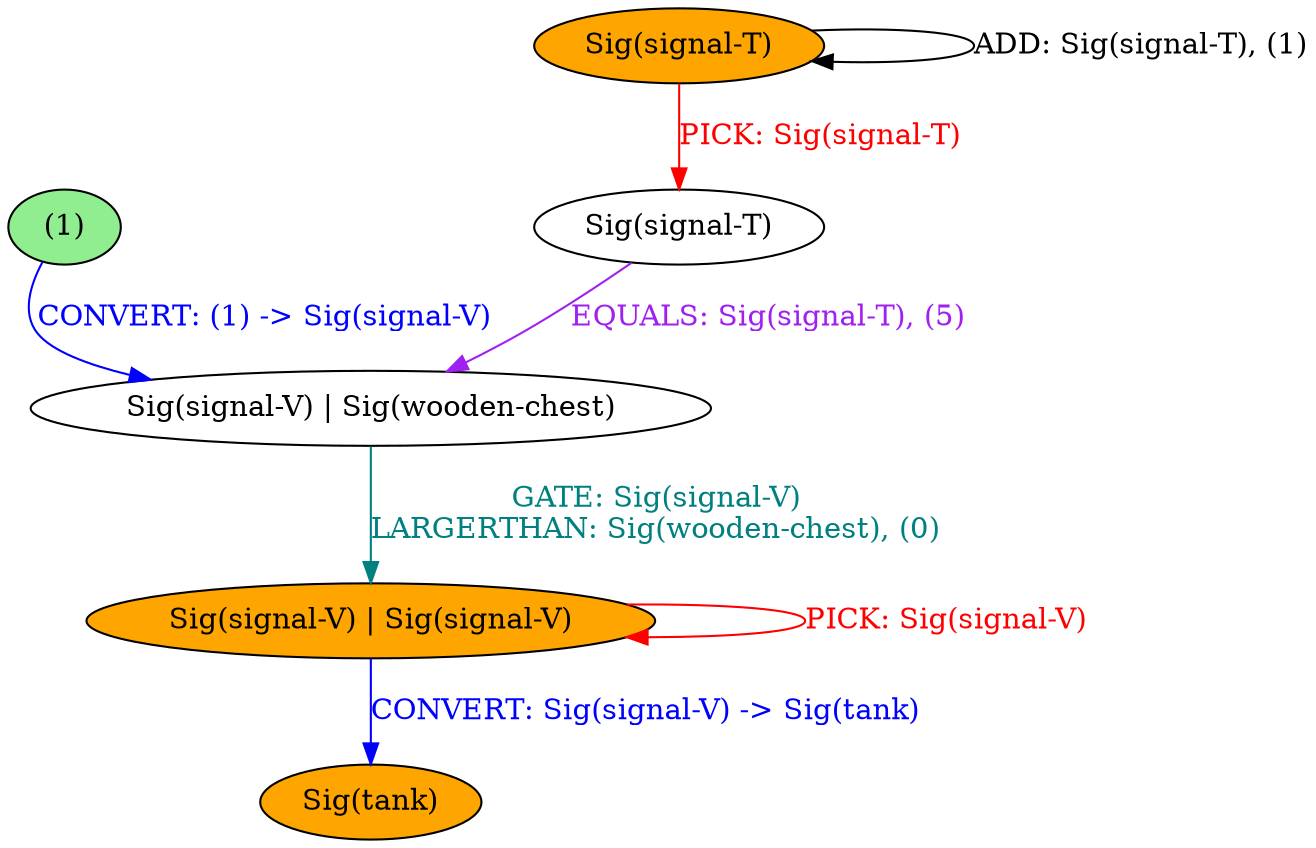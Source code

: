 strict digraph {
	nodesep=1
	5	[style=filled fillcolor=lightgreen label="(1)"]
	7	[style=filled fillcolor=orange label="Sig(tank)"]
	6	[style=filled fillcolor=white label="Sig(signal-V) | Sig(wooden-chest)"]
	1	[style=filled fillcolor=orange label="Sig(signal-V) | Sig(signal-V)"]
	0	[style=filled fillcolor=orange label="Sig(signal-T)"]
	3	[style=filled fillcolor=white label="Sig(signal-T)"]
	5 -> 6	[label="CONVERT: (1) -> Sig(signal-V)" color=blue fontcolor=blue]
	6 -> 1	[label="GATE: Sig(signal-V)
LARGERTHAN: Sig(wooden-chest), (0)" color=teal fontcolor=teal]
	1 -> 1	[label="PICK: Sig(signal-V)" color=red fontcolor=red]
	1 -> 7	[label="CONVERT: Sig(signal-V) -> Sig(tank)" color=blue fontcolor=blue]
	0 -> 0	[label="ADD: Sig(signal-T), (1)" color=black fontcolor=black]
	0 -> 3	[label="PICK: Sig(signal-T)" color=red fontcolor=red]
	3 -> 6	[label="EQUALS: Sig(signal-T), (5)" color=purple fontcolor=purple]
}


